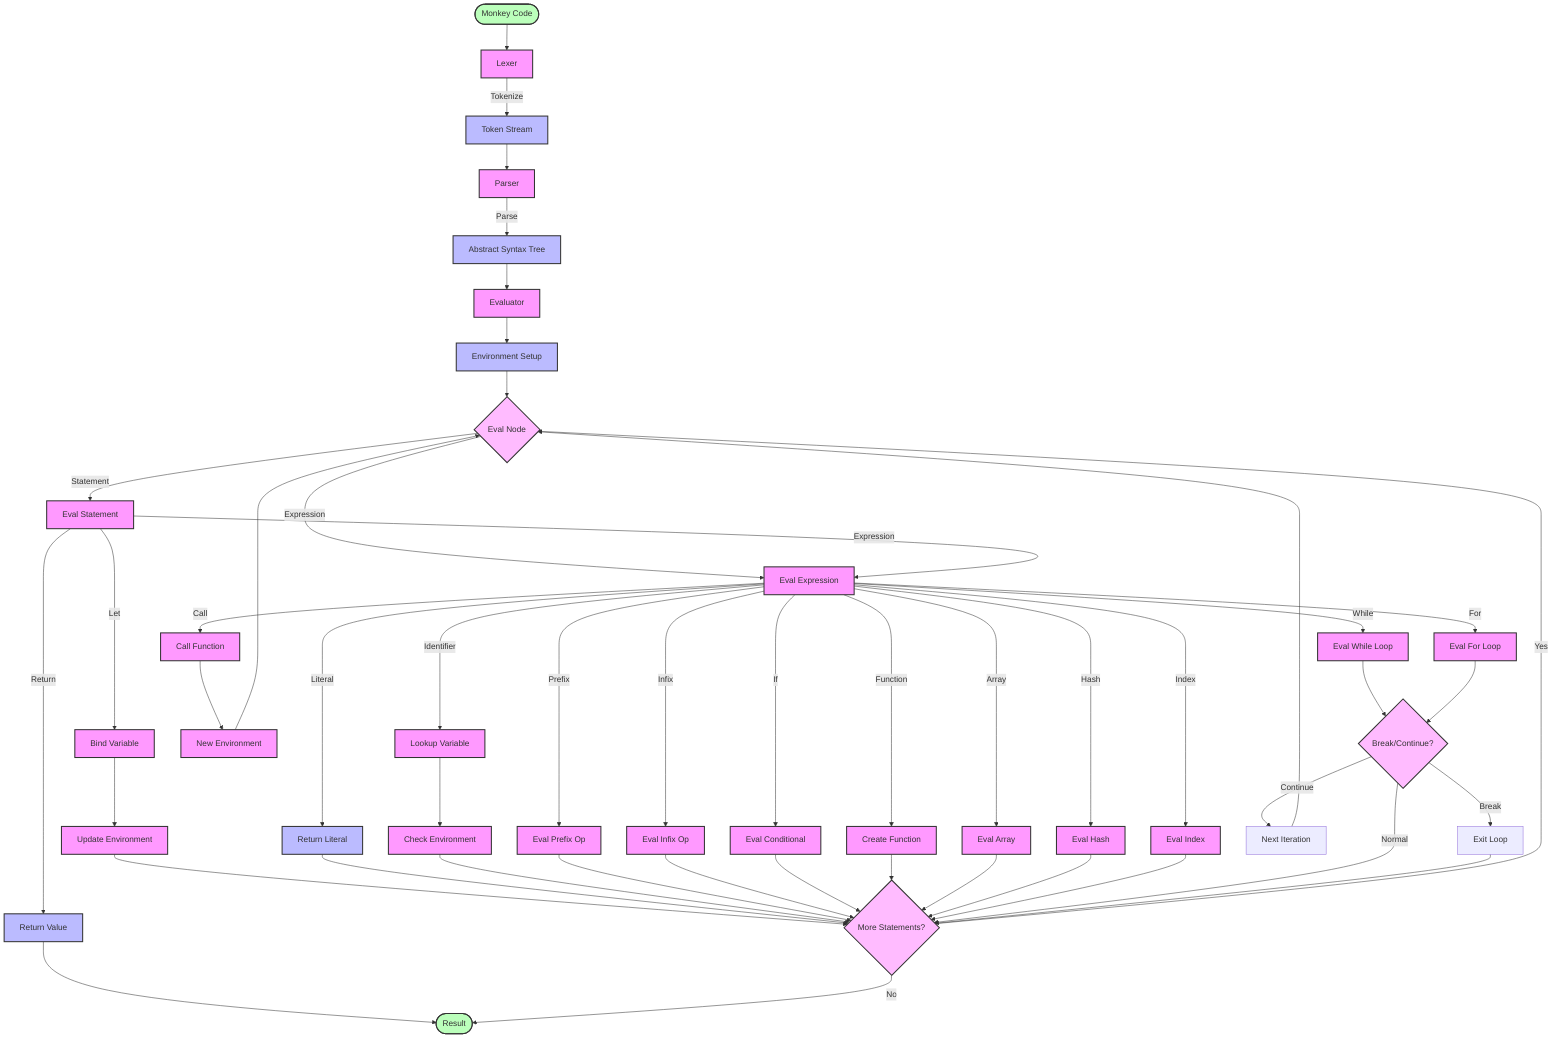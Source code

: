 flowchart TD
    %% Control flow of Monkey interpreter
    
    Start(["Monkey Code"]) --> Lexer
    
    Lexer --> |"Tokenize"| Tokens["Token Stream"]
    Tokens --> Parser
    
    Parser --> |"Parse"| AST["Abstract Syntax Tree"]
    
    AST --> Evaluator
    
    Evaluator --> Environment["Environment Setup"]
    Environment --> EvalLoop{"Eval Node"}
    
    EvalLoop --> |"Statement"| EvalStmt["Eval Statement"]
    EvalLoop --> |"Expression"| EvalExpr["Eval Expression"]
    
    EvalStmt --> |"Let"| BindVar["Bind Variable"]
    EvalStmt --> |"Return"| ReturnVal["Return Value"]
    EvalStmt --> |"Expression"| EvalExpr
    
    EvalExpr --> |"Literal"| LiteralVal["Return Literal"]
    EvalExpr --> |"Identifier"| LookupVar["Lookup Variable"]
    EvalExpr --> |"Prefix"| EvalPrefix["Eval Prefix Op"]
    EvalExpr --> |"Infix"| EvalInfix["Eval Infix Op"]
    EvalExpr --> |"If"| EvalIf["Eval Conditional"]
    EvalExpr --> |"Function"| CreateFunc["Create Function"]
    EvalExpr --> |"Call"| CallFunc["Call Function"]
    EvalExpr --> |"Array"| EvalArray["Eval Array"]
    EvalExpr --> |"Hash"| EvalHash["Eval Hash"]
    EvalExpr --> |"Index"| EvalIndex["Eval Index"]
    EvalExpr --> |"While"| EvalWhile["Eval While Loop"]
    EvalExpr --> |"For"| EvalFor["Eval For Loop"]
    
    BindVar --> UpdateEnv["Update Environment"]
    LookupVar --> CheckEnv["Check Environment"]
    CallFunc --> NewEnv["New Environment"]
    
    UpdateEnv --> Continue{"More Statements?"}
    ReturnVal --> Result(["Result"])
    LiteralVal --> Continue
    CheckEnv --> Continue
    EvalPrefix --> Continue
    EvalInfix --> Continue
    EvalIf --> Continue
    CreateFunc --> Continue
    NewEnv --> EvalLoop
    EvalArray --> Continue
    EvalHash --> Continue
    EvalIndex --> Continue
    EvalWhile --> LoopControl{"Break/Continue?"}
    EvalFor --> LoopControl
    
    LoopControl --> |"Break"| ExitLoop["Exit Loop"]
    LoopControl --> |"Continue"| NextIter["Next Iteration"]
    LoopControl --> |"Normal"| Continue
    
    ExitLoop --> Continue
    NextIter --> EvalLoop
    
    Continue --> |"Yes"| EvalLoop
    Continue --> |"No"| Result
    
    %% Styling
    classDef process fill:#f9f,stroke:#333,stroke-width:2px
    classDef data fill:#bbf,stroke:#333,stroke-width:2px
    classDef decision fill:#fbf,stroke:#333,stroke-width:2px
    classDef terminal fill:#bfb,stroke:#333,stroke-width:2px
    
    class Lexer,Parser,Evaluator,EvalStmt,EvalExpr,EvalPrefix,EvalInfix,EvalIf,CreateFunc,CallFunc,EvalArray,EvalHash,EvalIndex,EvalWhile,EvalFor,BindVar,LookupVar,UpdateEnv,CheckEnv,NewEnv process
    class Tokens,AST,Environment,LiteralVal,ReturnVal data
    class EvalLoop,Continue,LoopControl decision
    class Start,Result terminal